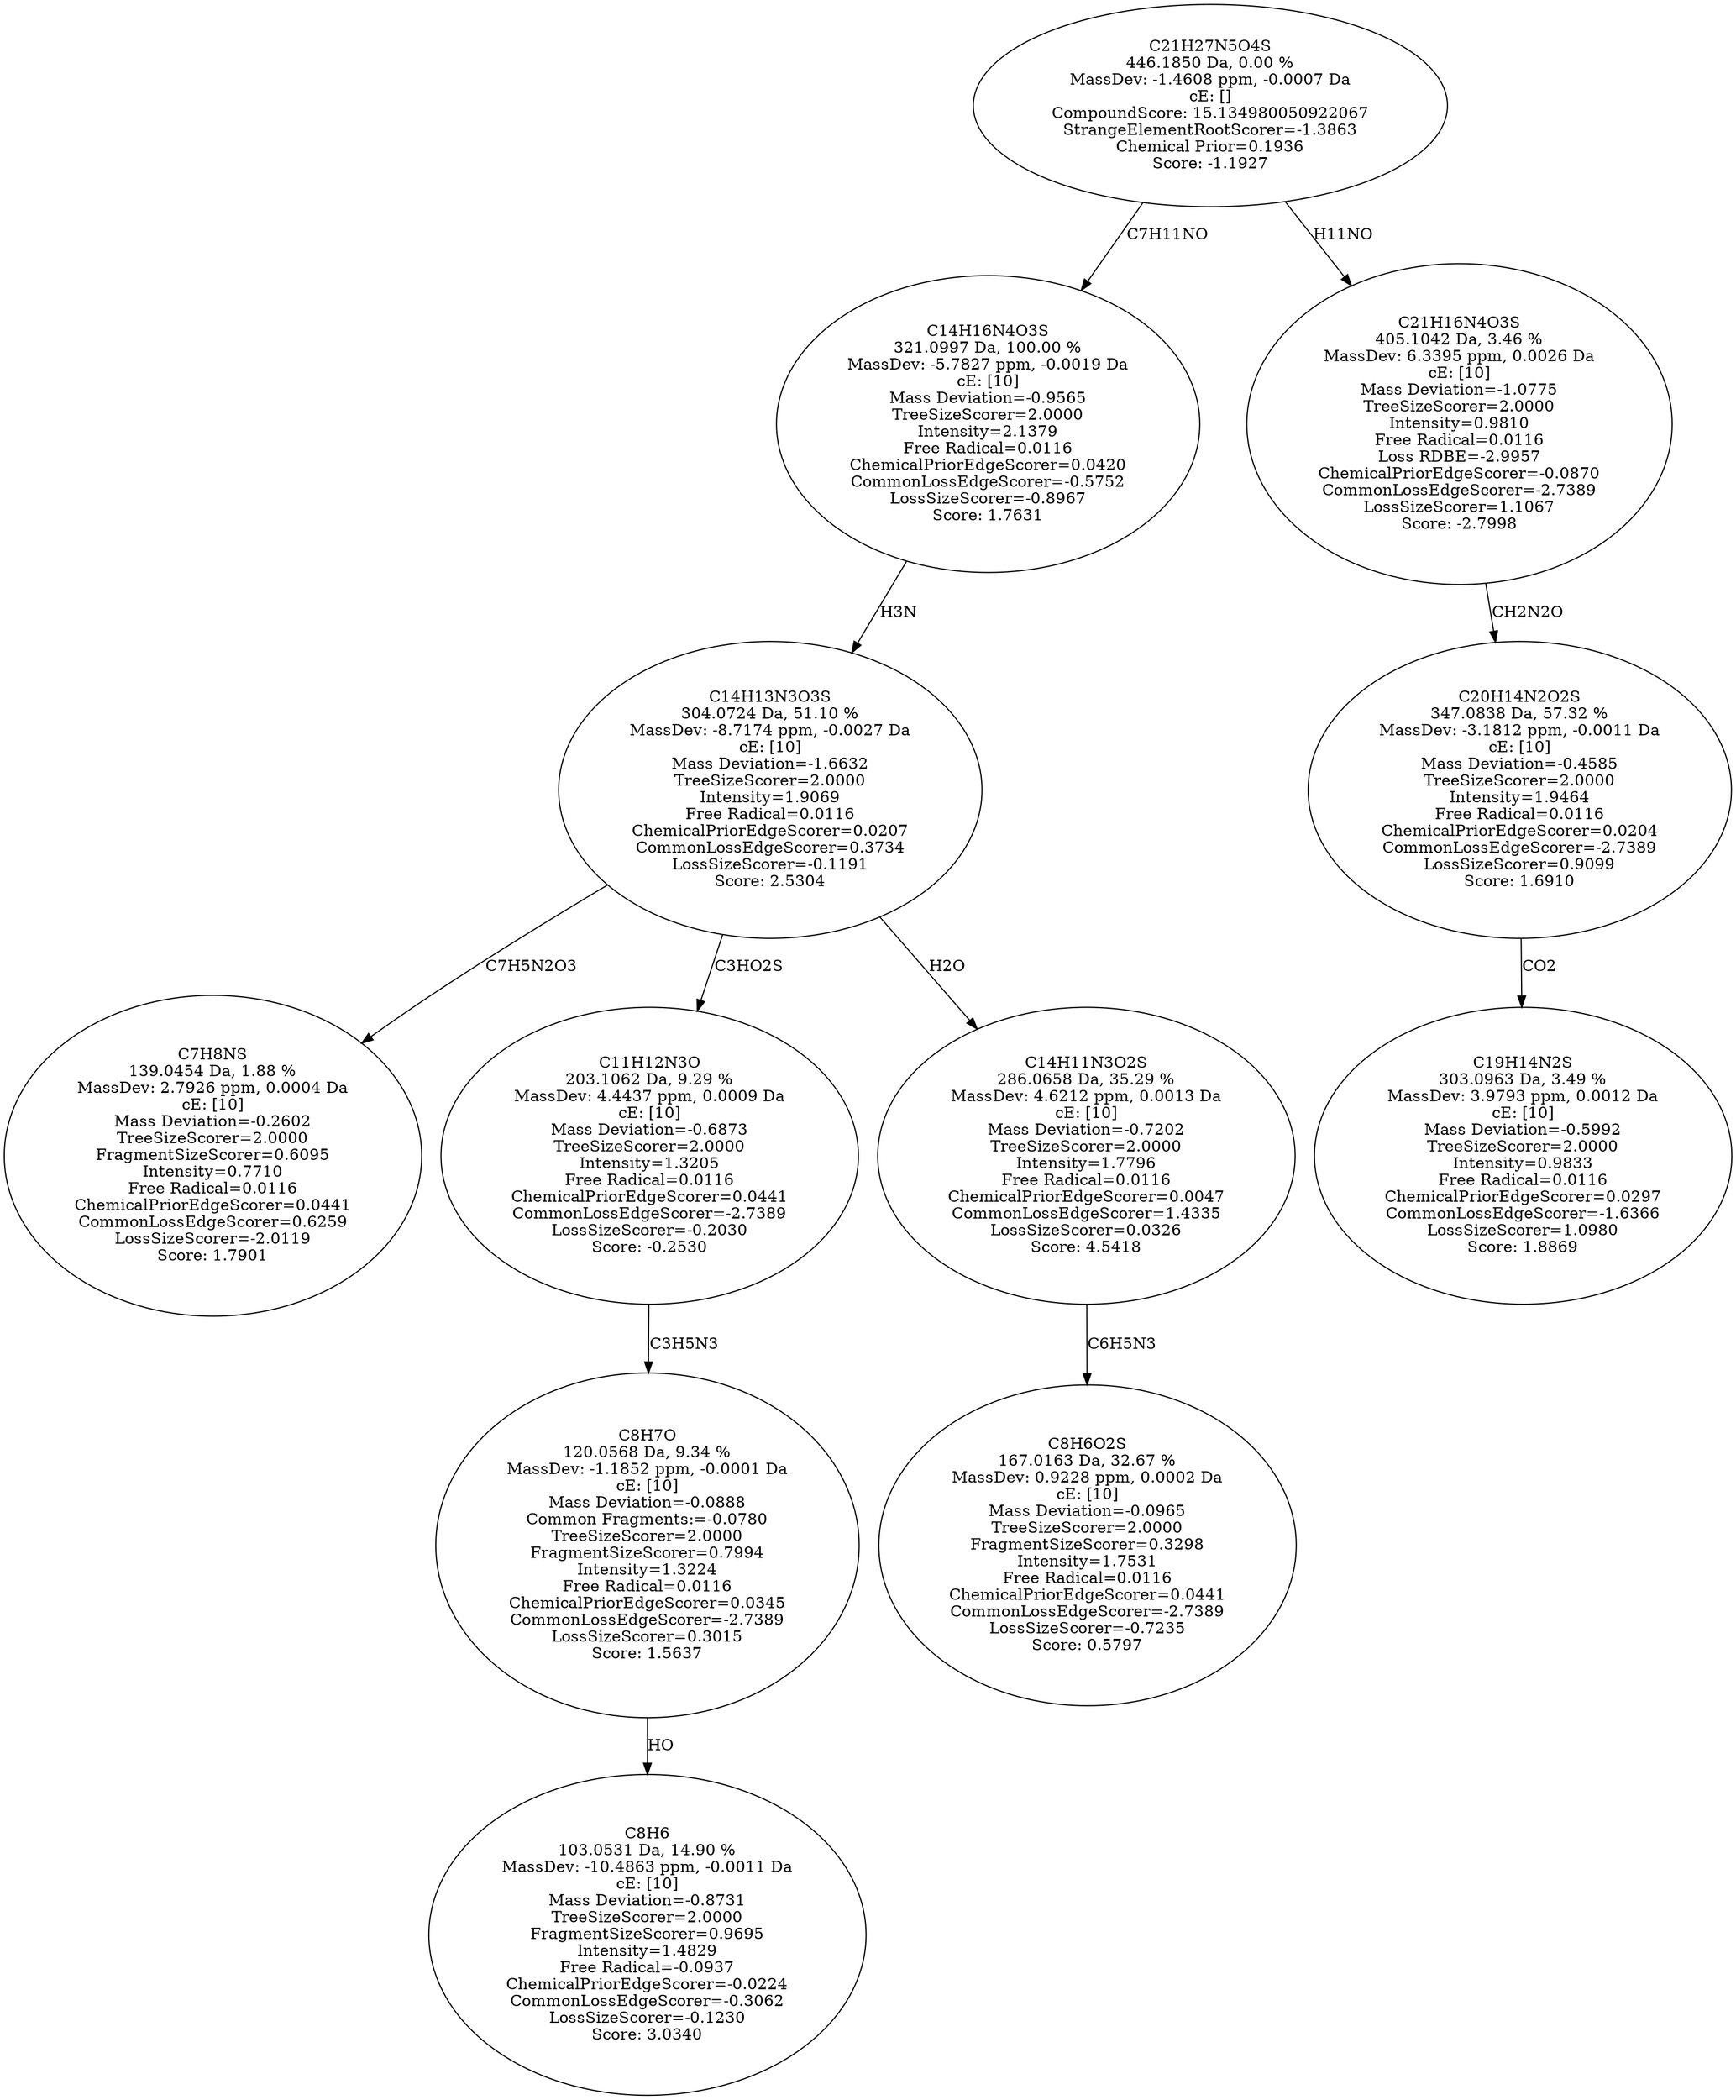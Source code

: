 strict digraph {
v1 [label="C7H8NS\n139.0454 Da, 1.88 %\nMassDev: 2.7926 ppm, 0.0004 Da\ncE: [10]\nMass Deviation=-0.2602\nTreeSizeScorer=2.0000\nFragmentSizeScorer=0.6095\nIntensity=0.7710\nFree Radical=0.0116\nChemicalPriorEdgeScorer=0.0441\nCommonLossEdgeScorer=0.6259\nLossSizeScorer=-2.0119\nScore: 1.7901"];
v2 [label="C8H6\n103.0531 Da, 14.90 %\nMassDev: -10.4863 ppm, -0.0011 Da\ncE: [10]\nMass Deviation=-0.8731\nTreeSizeScorer=2.0000\nFragmentSizeScorer=0.9695\nIntensity=1.4829\nFree Radical=-0.0937\nChemicalPriorEdgeScorer=-0.0224\nCommonLossEdgeScorer=-0.3062\nLossSizeScorer=-0.1230\nScore: 3.0340"];
v3 [label="C8H7O\n120.0568 Da, 9.34 %\nMassDev: -1.1852 ppm, -0.0001 Da\ncE: [10]\nMass Deviation=-0.0888\nCommon Fragments:=-0.0780\nTreeSizeScorer=2.0000\nFragmentSizeScorer=0.7994\nIntensity=1.3224\nFree Radical=0.0116\nChemicalPriorEdgeScorer=0.0345\nCommonLossEdgeScorer=-2.7389\nLossSizeScorer=0.3015\nScore: 1.5637"];
v4 [label="C11H12N3O\n203.1062 Da, 9.29 %\nMassDev: 4.4437 ppm, 0.0009 Da\ncE: [10]\nMass Deviation=-0.6873\nTreeSizeScorer=2.0000\nIntensity=1.3205\nFree Radical=0.0116\nChemicalPriorEdgeScorer=0.0441\nCommonLossEdgeScorer=-2.7389\nLossSizeScorer=-0.2030\nScore: -0.2530"];
v5 [label="C8H6O2S\n167.0163 Da, 32.67 %\nMassDev: 0.9228 ppm, 0.0002 Da\ncE: [10]\nMass Deviation=-0.0965\nTreeSizeScorer=2.0000\nFragmentSizeScorer=0.3298\nIntensity=1.7531\nFree Radical=0.0116\nChemicalPriorEdgeScorer=0.0441\nCommonLossEdgeScorer=-2.7389\nLossSizeScorer=-0.7235\nScore: 0.5797"];
v6 [label="C14H11N3O2S\n286.0658 Da, 35.29 %\nMassDev: 4.6212 ppm, 0.0013 Da\ncE: [10]\nMass Deviation=-0.7202\nTreeSizeScorer=2.0000\nIntensity=1.7796\nFree Radical=0.0116\nChemicalPriorEdgeScorer=0.0047\nCommonLossEdgeScorer=1.4335\nLossSizeScorer=0.0326\nScore: 4.5418"];
v7 [label="C14H13N3O3S\n304.0724 Da, 51.10 %\nMassDev: -8.7174 ppm, -0.0027 Da\ncE: [10]\nMass Deviation=-1.6632\nTreeSizeScorer=2.0000\nIntensity=1.9069\nFree Radical=0.0116\nChemicalPriorEdgeScorer=0.0207\nCommonLossEdgeScorer=0.3734\nLossSizeScorer=-0.1191\nScore: 2.5304"];
v8 [label="C14H16N4O3S\n321.0997 Da, 100.00 %\nMassDev: -5.7827 ppm, -0.0019 Da\ncE: [10]\nMass Deviation=-0.9565\nTreeSizeScorer=2.0000\nIntensity=2.1379\nFree Radical=0.0116\nChemicalPriorEdgeScorer=0.0420\nCommonLossEdgeScorer=-0.5752\nLossSizeScorer=-0.8967\nScore: 1.7631"];
v9 [label="C19H14N2S\n303.0963 Da, 3.49 %\nMassDev: 3.9793 ppm, 0.0012 Da\ncE: [10]\nMass Deviation=-0.5992\nTreeSizeScorer=2.0000\nIntensity=0.9833\nFree Radical=0.0116\nChemicalPriorEdgeScorer=0.0297\nCommonLossEdgeScorer=-1.6366\nLossSizeScorer=1.0980\nScore: 1.8869"];
v10 [label="C20H14N2O2S\n347.0838 Da, 57.32 %\nMassDev: -3.1812 ppm, -0.0011 Da\ncE: [10]\nMass Deviation=-0.4585\nTreeSizeScorer=2.0000\nIntensity=1.9464\nFree Radical=0.0116\nChemicalPriorEdgeScorer=0.0204\nCommonLossEdgeScorer=-2.7389\nLossSizeScorer=0.9099\nScore: 1.6910"];
v11 [label="C21H16N4O3S\n405.1042 Da, 3.46 %\nMassDev: 6.3395 ppm, 0.0026 Da\ncE: [10]\nMass Deviation=-1.0775\nTreeSizeScorer=2.0000\nIntensity=0.9810\nFree Radical=0.0116\nLoss RDBE=-2.9957\nChemicalPriorEdgeScorer=-0.0870\nCommonLossEdgeScorer=-2.7389\nLossSizeScorer=1.1067\nScore: -2.7998"];
v12 [label="C21H27N5O4S\n446.1850 Da, 0.00 %\nMassDev: -1.4608 ppm, -0.0007 Da\ncE: []\nCompoundScore: 15.134980050922067\nStrangeElementRootScorer=-1.3863\nChemical Prior=0.1936\nScore: -1.1927"];
v7 -> v1 [label="C7H5N2O3"];
v3 -> v2 [label="HO"];
v4 -> v3 [label="C3H5N3"];
v7 -> v4 [label="C3HO2S"];
v6 -> v5 [label="C6H5N3"];
v7 -> v6 [label="H2O"];
v8 -> v7 [label="H3N"];
v12 -> v8 [label="C7H11NO"];
v10 -> v9 [label="CO2"];
v11 -> v10 [label="CH2N2O"];
v12 -> v11 [label="H11NO"];
}